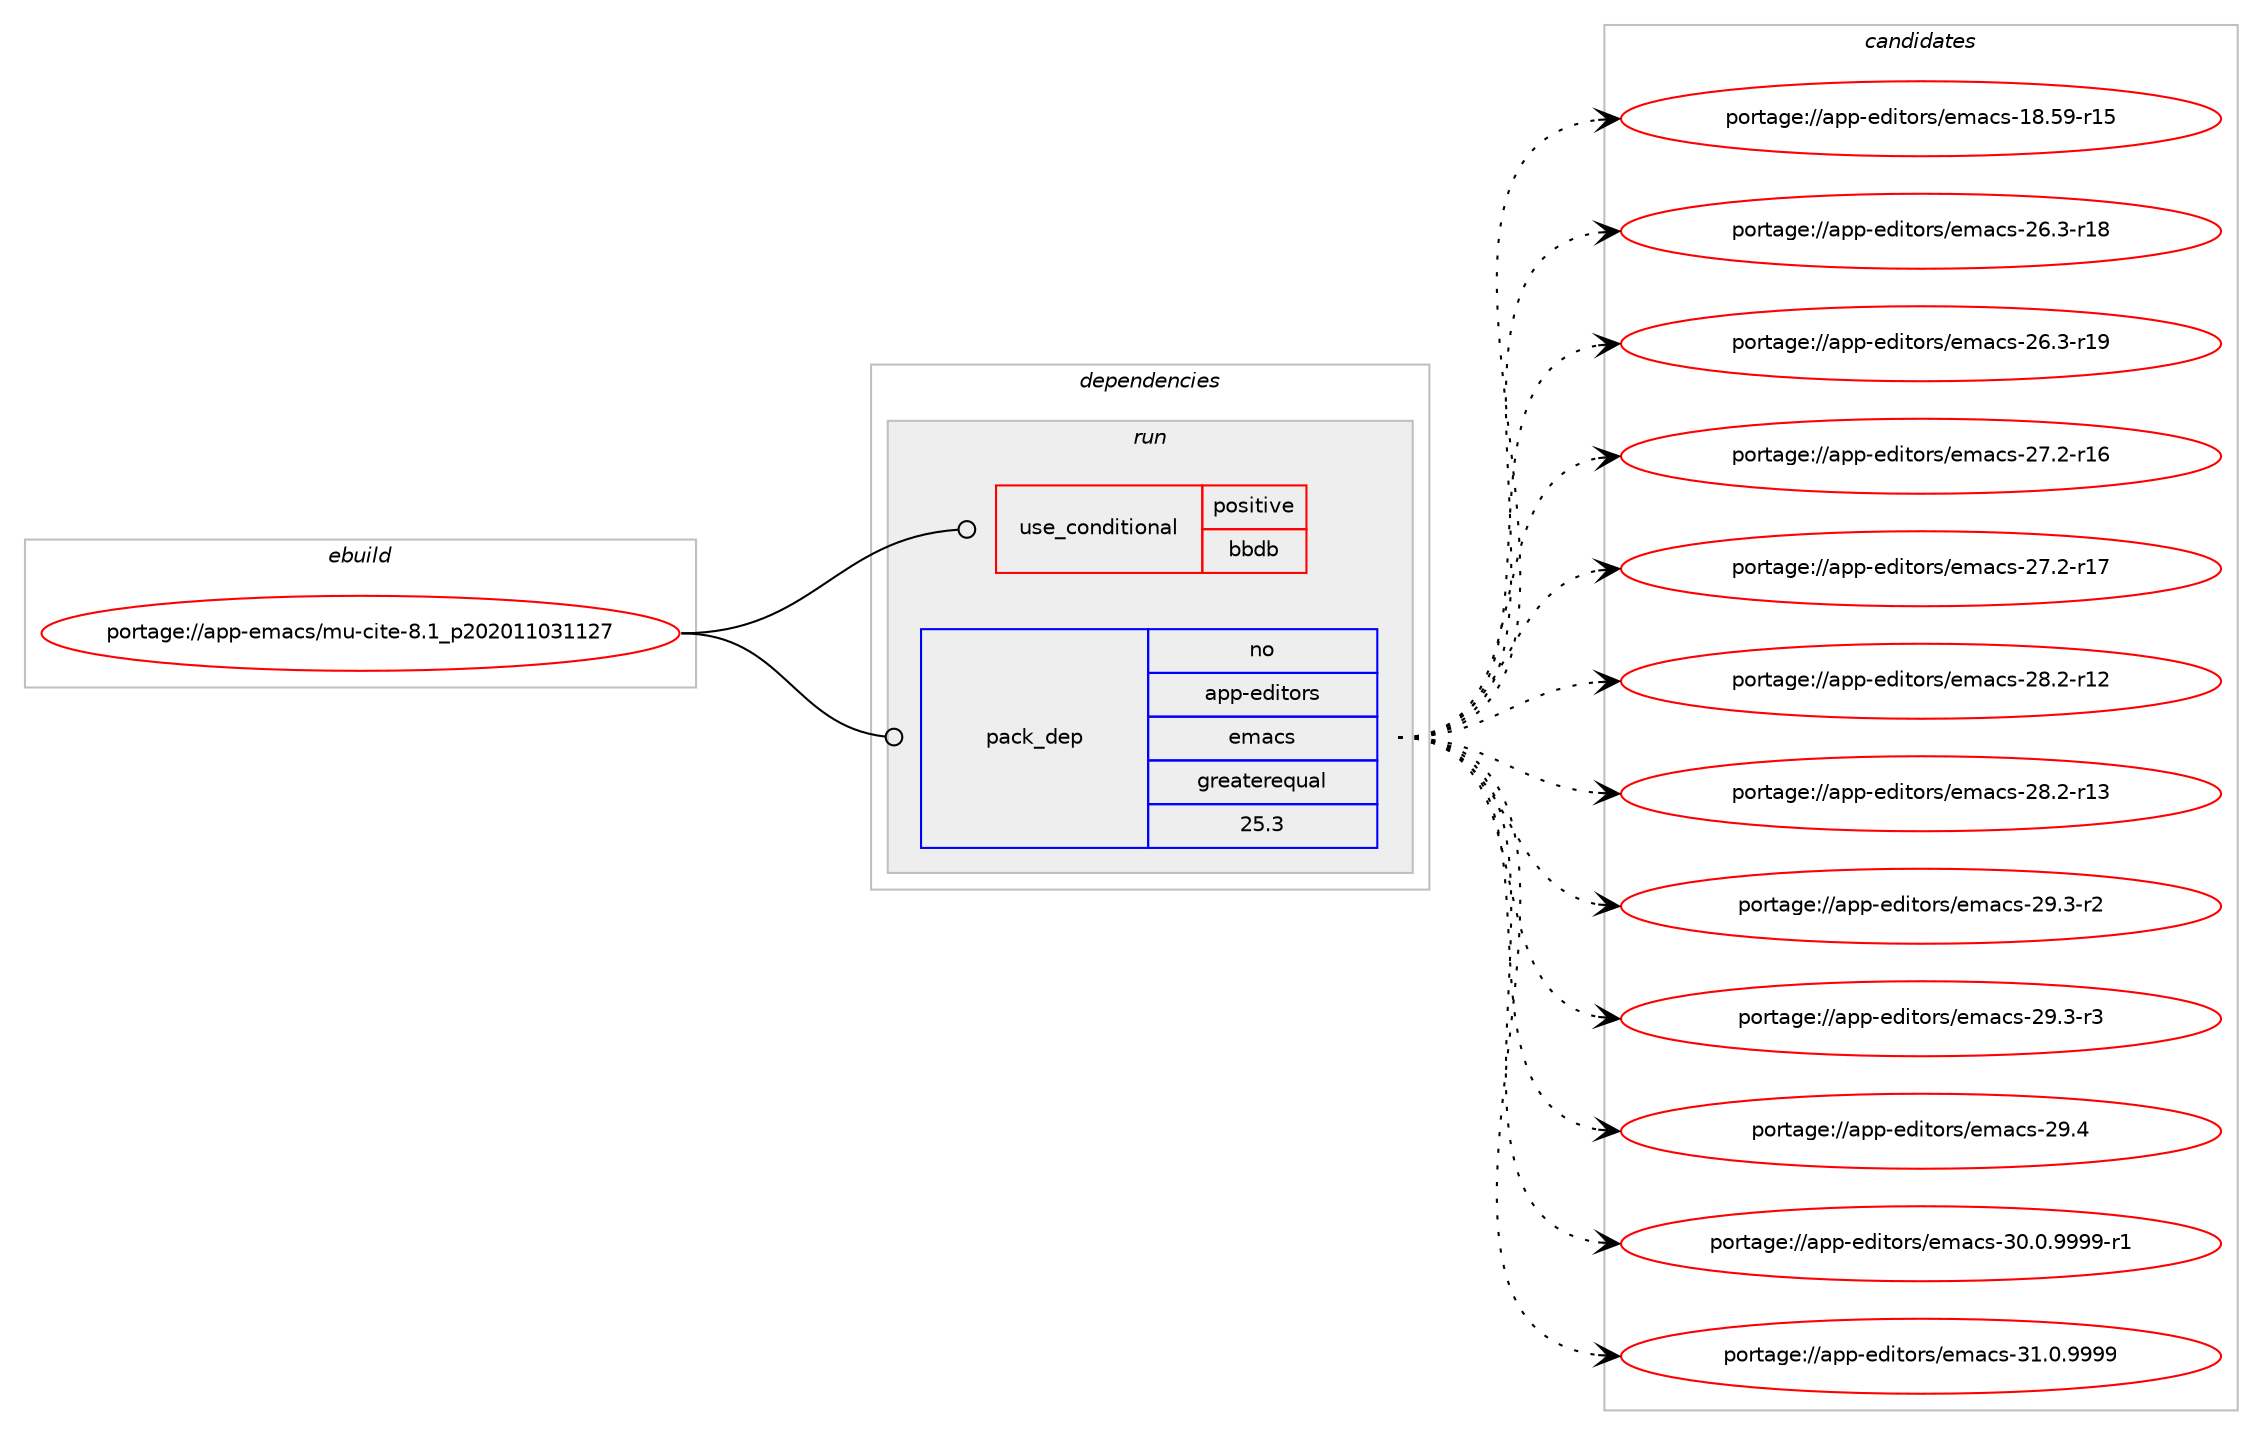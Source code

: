 digraph prolog {

# *************
# Graph options
# *************

newrank=true;
concentrate=true;
compound=true;
graph [rankdir=LR,fontname=Helvetica,fontsize=10,ranksep=1.5];#, ranksep=2.5, nodesep=0.2];
edge  [arrowhead=vee];
node  [fontname=Helvetica,fontsize=10];

# **********
# The ebuild
# **********

subgraph cluster_leftcol {
color=gray;
rank=same;
label=<<i>ebuild</i>>;
id [label="portage://app-emacs/mu-cite-8.1_p202011031127", color=red, width=4, href="../app-emacs/mu-cite-8.1_p202011031127.svg"];
}

# ****************
# The dependencies
# ****************

subgraph cluster_midcol {
color=gray;
label=<<i>dependencies</i>>;
subgraph cluster_compile {
fillcolor="#eeeeee";
style=filled;
label=<<i>compile</i>>;
}
subgraph cluster_compileandrun {
fillcolor="#eeeeee";
style=filled;
label=<<i>compile and run</i>>;
}
subgraph cluster_run {
fillcolor="#eeeeee";
style=filled;
label=<<i>run</i>>;
subgraph cond6043 {
dependency10075 [label=<<TABLE BORDER="0" CELLBORDER="1" CELLSPACING="0" CELLPADDING="4"><TR><TD ROWSPAN="3" CELLPADDING="10">use_conditional</TD></TR><TR><TD>positive</TD></TR><TR><TD>bbdb</TD></TR></TABLE>>, shape=none, color=red];
# *** BEGIN UNKNOWN DEPENDENCY TYPE (TODO) ***
# dependency10075 -> package_dependency(portage://app-emacs/mu-cite-8.1_p202011031127,run,no,app-emacs,bbdb,none,[,,],[],[])
# *** END UNKNOWN DEPENDENCY TYPE (TODO) ***

}
id:e -> dependency10075:w [weight=20,style="solid",arrowhead="odot"];
subgraph pack3876 {
dependency10076 [label=<<TABLE BORDER="0" CELLBORDER="1" CELLSPACING="0" CELLPADDING="4" WIDTH="220"><TR><TD ROWSPAN="6" CELLPADDING="30">pack_dep</TD></TR><TR><TD WIDTH="110">no</TD></TR><TR><TD>app-editors</TD></TR><TR><TD>emacs</TD></TR><TR><TD>greaterequal</TD></TR><TR><TD>25.3</TD></TR></TABLE>>, shape=none, color=blue];
}
id:e -> dependency10076:w [weight=20,style="solid",arrowhead="odot"];
# *** BEGIN UNKNOWN DEPENDENCY TYPE (TODO) ***
# id -> package_dependency(portage://app-emacs/mu-cite-8.1_p202011031127,run,no,app-emacs,apel,none,[,,],[],[])
# *** END UNKNOWN DEPENDENCY TYPE (TODO) ***

# *** BEGIN UNKNOWN DEPENDENCY TYPE (TODO) ***
# id -> package_dependency(portage://app-emacs/mu-cite-8.1_p202011031127,run,no,app-emacs,flim,none,[,,],[],[])
# *** END UNKNOWN DEPENDENCY TYPE (TODO) ***

}
}

# **************
# The candidates
# **************

subgraph cluster_choices {
rank=same;
color=gray;
label=<<i>candidates</i>>;

subgraph choice3876 {
color=black;
nodesep=1;
choice9711211245101100105116111114115471011099799115454956465357451144953 [label="portage://app-editors/emacs-18.59-r15", color=red, width=4,href="../app-editors/emacs-18.59-r15.svg"];
choice97112112451011001051161111141154710110997991154550544651451144956 [label="portage://app-editors/emacs-26.3-r18", color=red, width=4,href="../app-editors/emacs-26.3-r18.svg"];
choice97112112451011001051161111141154710110997991154550544651451144957 [label="portage://app-editors/emacs-26.3-r19", color=red, width=4,href="../app-editors/emacs-26.3-r19.svg"];
choice97112112451011001051161111141154710110997991154550554650451144954 [label="portage://app-editors/emacs-27.2-r16", color=red, width=4,href="../app-editors/emacs-27.2-r16.svg"];
choice97112112451011001051161111141154710110997991154550554650451144955 [label="portage://app-editors/emacs-27.2-r17", color=red, width=4,href="../app-editors/emacs-27.2-r17.svg"];
choice97112112451011001051161111141154710110997991154550564650451144950 [label="portage://app-editors/emacs-28.2-r12", color=red, width=4,href="../app-editors/emacs-28.2-r12.svg"];
choice97112112451011001051161111141154710110997991154550564650451144951 [label="portage://app-editors/emacs-28.2-r13", color=red, width=4,href="../app-editors/emacs-28.2-r13.svg"];
choice971121124510110010511611111411547101109979911545505746514511450 [label="portage://app-editors/emacs-29.3-r2", color=red, width=4,href="../app-editors/emacs-29.3-r2.svg"];
choice971121124510110010511611111411547101109979911545505746514511451 [label="portage://app-editors/emacs-29.3-r3", color=red, width=4,href="../app-editors/emacs-29.3-r3.svg"];
choice97112112451011001051161111141154710110997991154550574652 [label="portage://app-editors/emacs-29.4", color=red, width=4,href="../app-editors/emacs-29.4.svg"];
choice9711211245101100105116111114115471011099799115455148464846575757574511449 [label="portage://app-editors/emacs-30.0.9999-r1", color=red, width=4,href="../app-editors/emacs-30.0.9999-r1.svg"];
choice971121124510110010511611111411547101109979911545514946484657575757 [label="portage://app-editors/emacs-31.0.9999", color=red, width=4,href="../app-editors/emacs-31.0.9999.svg"];
dependency10076:e -> choice9711211245101100105116111114115471011099799115454956465357451144953:w [style=dotted,weight="100"];
dependency10076:e -> choice97112112451011001051161111141154710110997991154550544651451144956:w [style=dotted,weight="100"];
dependency10076:e -> choice97112112451011001051161111141154710110997991154550544651451144957:w [style=dotted,weight="100"];
dependency10076:e -> choice97112112451011001051161111141154710110997991154550554650451144954:w [style=dotted,weight="100"];
dependency10076:e -> choice97112112451011001051161111141154710110997991154550554650451144955:w [style=dotted,weight="100"];
dependency10076:e -> choice97112112451011001051161111141154710110997991154550564650451144950:w [style=dotted,weight="100"];
dependency10076:e -> choice97112112451011001051161111141154710110997991154550564650451144951:w [style=dotted,weight="100"];
dependency10076:e -> choice971121124510110010511611111411547101109979911545505746514511450:w [style=dotted,weight="100"];
dependency10076:e -> choice971121124510110010511611111411547101109979911545505746514511451:w [style=dotted,weight="100"];
dependency10076:e -> choice97112112451011001051161111141154710110997991154550574652:w [style=dotted,weight="100"];
dependency10076:e -> choice9711211245101100105116111114115471011099799115455148464846575757574511449:w [style=dotted,weight="100"];
dependency10076:e -> choice971121124510110010511611111411547101109979911545514946484657575757:w [style=dotted,weight="100"];
}
}

}
